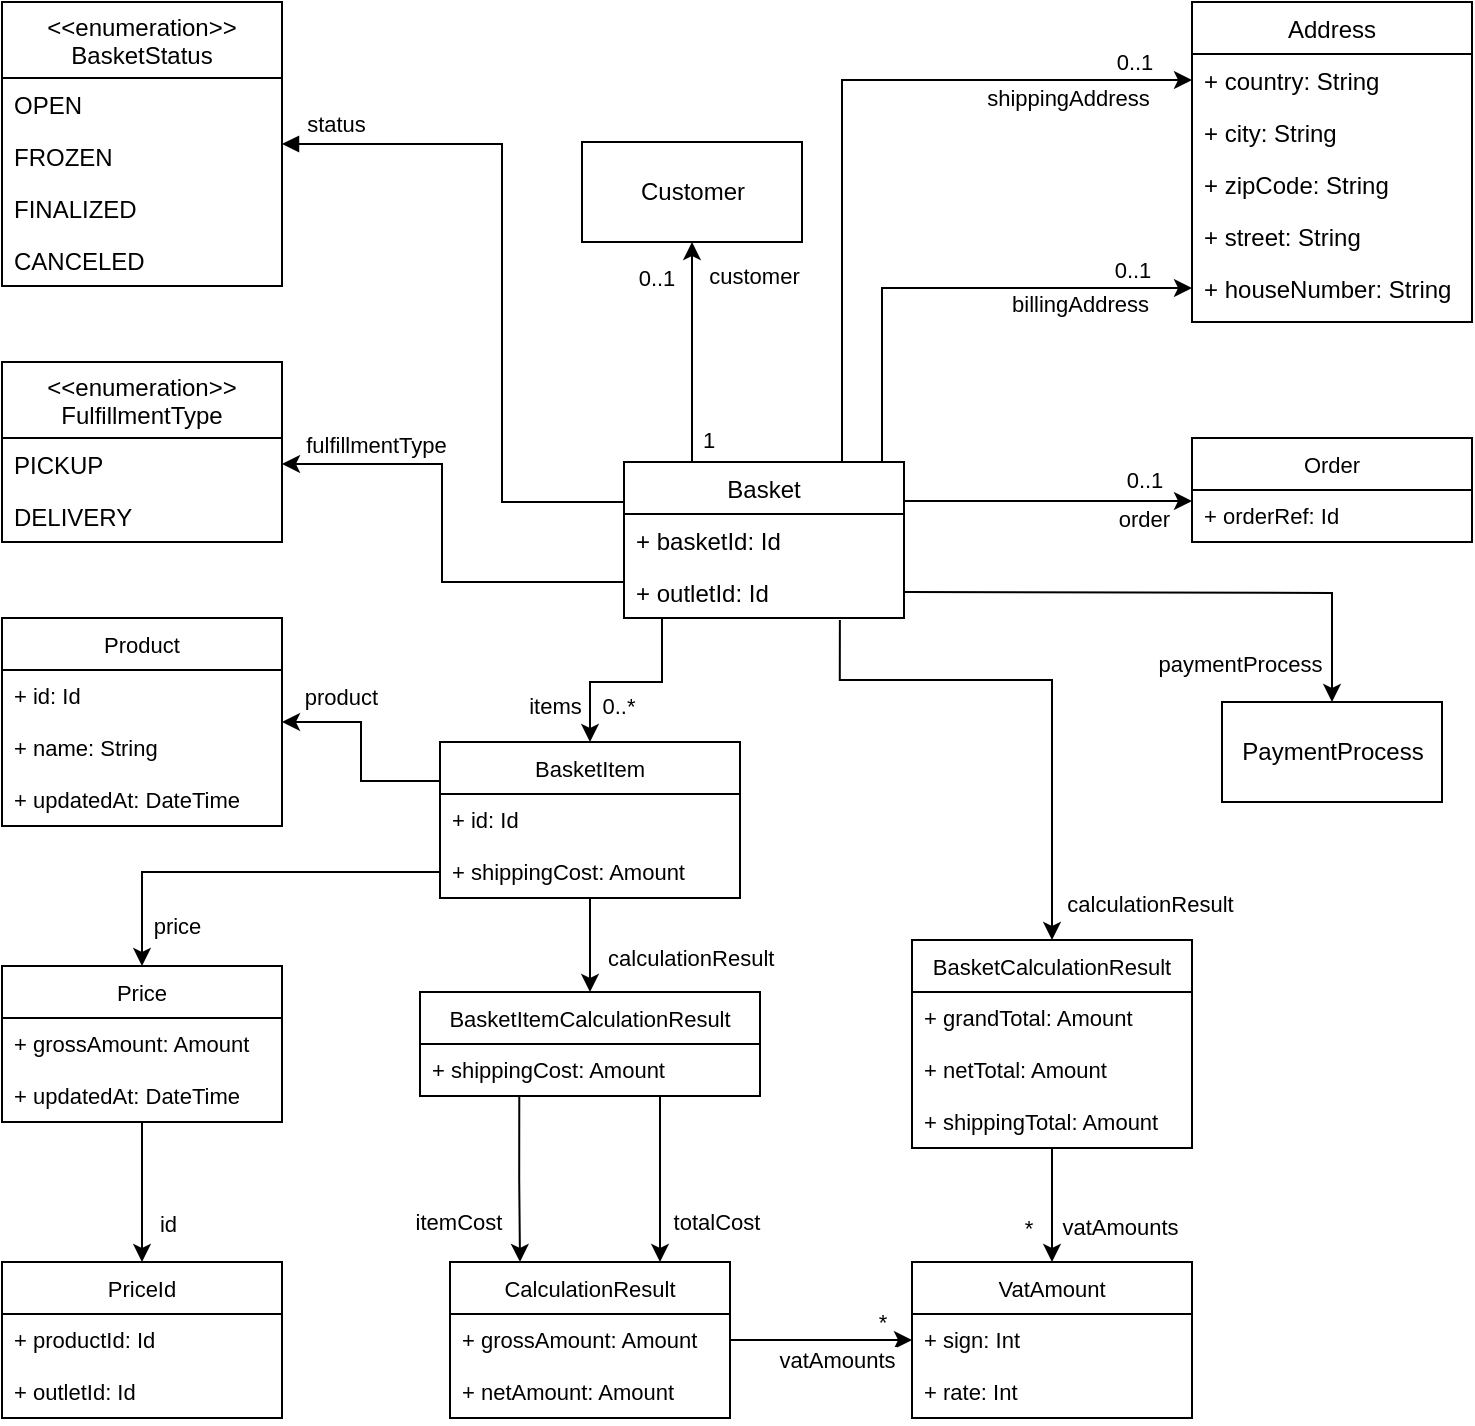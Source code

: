 <mxfile version="15.7.3" type="device"><diagram id="C5RBs43oDa-KdzZeNtuy" name="Page-1"><mxGraphModel dx="815" dy="1225" grid="1" gridSize="10" guides="1" tooltips="1" connect="1" arrows="1" fold="1" page="1" pageScale="1" pageWidth="827" pageHeight="1169" math="0" shadow="0"><root><mxCell id="WIyWlLk6GJQsqaUBKTNV-0"/><mxCell id="WIyWlLk6GJQsqaUBKTNV-1" parent="WIyWlLk6GJQsqaUBKTNV-0"/><mxCell id="97hVbSS2Y5TEMWvGc1XN-69" style="edgeStyle=orthogonalEdgeStyle;rounded=0;orthogonalLoop=1;jettySize=auto;html=1;exitX=1;exitY=0.5;exitDx=0;exitDy=0;fontColor=#000000;labelBackgroundColor=#FFFFFF;strokeColor=#000000;" parent="WIyWlLk6GJQsqaUBKTNV-1" target="97hVbSS2Y5TEMWvGc1XN-68" edge="1"><mxGeometry relative="1" as="geometry"><mxPoint x="1311" y="385" as="sourcePoint"/></mxGeometry></mxCell><mxCell id="97hVbSS2Y5TEMWvGc1XN-70" value="paymentProcess" style="edgeLabel;align=center;verticalAlign=middle;resizable=0;points=[];labelBackgroundColor=none;fontColor=#000000;" parent="97hVbSS2Y5TEMWvGc1XN-69" vertex="1" connectable="0"><mxGeometry x="0.073" y="-1" relative="1" as="geometry"><mxPoint x="24" y="34" as="offset"/></mxGeometry></mxCell><mxCell id="97hVbSS2Y5TEMWvGc1XN-110" style="edgeStyle=orthogonalEdgeStyle;rounded=0;orthogonalLoop=1;jettySize=auto;html=1;entryX=0.5;entryY=1;entryDx=0;entryDy=0;fontColor=#000000;labelBackgroundColor=#FFFFFF;strokeColor=#000000;" parent="WIyWlLk6GJQsqaUBKTNV-1" source="97hVbSS2Y5TEMWvGc1XN-0" target="97hVbSS2Y5TEMWvGc1XN-109" edge="1"><mxGeometry relative="1" as="geometry"><Array as="points"><mxPoint x="1205" y="280"/><mxPoint x="1205" y="280"/></Array></mxGeometry></mxCell><mxCell id="97hVbSS2Y5TEMWvGc1XN-111" value="customer" style="edgeLabel;align=center;verticalAlign=middle;resizable=0;points=[];labelBackgroundColor=#FFFFFF;fontColor=#000000;" parent="97hVbSS2Y5TEMWvGc1XN-110" vertex="1" connectable="0"><mxGeometry x="0.106" y="1" relative="1" as="geometry"><mxPoint x="32" y="-33" as="offset"/></mxGeometry></mxCell><mxCell id="97hVbSS2Y5TEMWvGc1XN-112" value="1" style="edgeLabel;html=1;align=center;verticalAlign=middle;resizable=0;points=[];fontColor=#000000;labelBackgroundColor=#FFFFFF;" parent="97hVbSS2Y5TEMWvGc1XN-110" vertex="1" connectable="0"><mxGeometry x="-0.817" y="-1" relative="1" as="geometry"><mxPoint x="7" y="-1" as="offset"/></mxGeometry></mxCell><mxCell id="97hVbSS2Y5TEMWvGc1XN-113" value="0..1" style="edgeLabel;html=1;align=center;verticalAlign=middle;resizable=0;points=[];fontColor=#000000;labelBackgroundColor=#FFFFFF;" parent="97hVbSS2Y5TEMWvGc1XN-110" vertex="1" connectable="0"><mxGeometry x="0.773" y="-1" relative="1" as="geometry"><mxPoint x="-19" y="5" as="offset"/></mxGeometry></mxCell><mxCell id="97hVbSS2Y5TEMWvGc1XN-0" value="Basket" style="swimlane;fontStyle=0;childLayout=stackLayout;horizontal=1;startSize=26;fillColor=none;horizontalStack=0;resizeParent=1;resizeParentMax=0;resizeLast=0;collapsible=1;marginBottom=0;labelBackgroundColor=#FFFFFF;fontColor=#000000;strokeColor=#000000;" parent="WIyWlLk6GJQsqaUBKTNV-1" vertex="1"><mxGeometry x="1171" y="320" width="140" height="78" as="geometry"/></mxCell><mxCell id="rPTZXbM5DxRs0tmNAhEj-0" value="+ basketId: Id" style="text;align=left;verticalAlign=top;spacingLeft=4;spacingRight=4;overflow=hidden;rotatable=0;points=[[0,0.5],[1,0.5]];portConstraint=eastwest;rounded=0;shadow=0;html=0;fontColor=#000000;labelBackgroundColor=#FFFFFF;" parent="97hVbSS2Y5TEMWvGc1XN-0" vertex="1"><mxGeometry y="26" width="140" height="26" as="geometry"/></mxCell><mxCell id="rPTZXbM5DxRs0tmNAhEj-1" value="+ outletId: Id" style="text;align=left;verticalAlign=top;spacingLeft=4;spacingRight=4;overflow=hidden;rotatable=0;points=[[0,0.5],[1,0.5]];portConstraint=eastwest;rounded=0;shadow=0;html=0;fontColor=#000000;labelBackgroundColor=#FFFFFF;" parent="97hVbSS2Y5TEMWvGc1XN-0" vertex="1"><mxGeometry y="52" width="140" height="26" as="geometry"/></mxCell><mxCell id="97hVbSS2Y5TEMWvGc1XN-3" style="edgeStyle=orthogonalEdgeStyle;rounded=0;orthogonalLoop=1;jettySize=auto;html=1;labelBackgroundColor=#FFFFFF;fontFamily=Helvetica;fontSize=11;fontColor=#000000;entryX=0.5;entryY=0;entryDx=0;entryDy=0;strokeColor=#000000;" parent="WIyWlLk6GJQsqaUBKTNV-1" source="97hVbSS2Y5TEMWvGc1XN-0" target="97hVbSS2Y5TEMWvGc1XN-23" edge="1"><mxGeometry relative="1" as="geometry"><mxPoint x="1056.0" y="538" as="sourcePoint"/><Array as="points"><mxPoint x="1190" y="430"/><mxPoint x="1154" y="430"/></Array></mxGeometry></mxCell><mxCell id="97hVbSS2Y5TEMWvGc1XN-4" value="items" style="edgeLabel;align=center;verticalAlign=middle;resizable=0;points=[];fontSize=11;fontFamily=Helvetica;fontColor=#000000;labelBackgroundColor=#FFFFFF;" parent="97hVbSS2Y5TEMWvGc1XN-3" vertex="1" connectable="0"><mxGeometry x="-0.156" y="1" relative="1" as="geometry"><mxPoint x="-44" y="10" as="offset"/></mxGeometry></mxCell><mxCell id="97hVbSS2Y5TEMWvGc1XN-5" value="0..*" style="edgeLabel;html=1;align=center;verticalAlign=middle;resizable=0;points=[];fontSize=11;fontFamily=Helvetica;fontColor=#000000;labelBackgroundColor=#FFFFFF;" parent="97hVbSS2Y5TEMWvGc1XN-3" vertex="1" connectable="0"><mxGeometry x="0.898" y="1" relative="1" as="geometry"><mxPoint x="13" y="-13" as="offset"/></mxGeometry></mxCell><mxCell id="97hVbSS2Y5TEMWvGc1XN-7" style="edgeStyle=orthogonalEdgeStyle;rounded=0;orthogonalLoop=1;jettySize=auto;html=1;labelBackgroundColor=#FFFFFF;fontFamily=Helvetica;fontSize=11;fontColor=#000000;exitX=0.771;exitY=1.038;exitDx=0;exitDy=0;exitPerimeter=0;strokeColor=#000000;entryX=0.5;entryY=0;entryDx=0;entryDy=0;" parent="WIyWlLk6GJQsqaUBKTNV-1" target="97hVbSS2Y5TEMWvGc1XN-56" edge="1"><mxGeometry relative="1" as="geometry"><mxPoint x="1278.94" y="398.988" as="sourcePoint"/><Array as="points"><mxPoint x="1279" y="429"/><mxPoint x="1385" y="429"/></Array></mxGeometry></mxCell><mxCell id="97hVbSS2Y5TEMWvGc1XN-8" value="calculationResult" style="edgeLabel;align=center;verticalAlign=middle;resizable=0;points=[];fontSize=11;fontFamily=Helvetica;fontColor=#000000;labelBackgroundColor=#FFFFFF;" parent="97hVbSS2Y5TEMWvGc1XN-7" vertex="1" connectable="0"><mxGeometry x="-0.041" relative="1" as="geometry"><mxPoint x="-172" y="138" as="offset"/></mxGeometry></mxCell><mxCell id="97hVbSS2Y5TEMWvGc1XN-11" style="edgeStyle=orthogonalEdgeStyle;rounded=0;orthogonalLoop=1;jettySize=auto;html=1;labelBackgroundColor=#FFFFFF;fontFamily=Helvetica;fontSize=11;fontColor=#000000;exitX=0;exitY=0.25;exitDx=0;exitDy=0;strokeColor=#000000;" parent="WIyWlLk6GJQsqaUBKTNV-1" source="97hVbSS2Y5TEMWvGc1XN-23" target="97hVbSS2Y5TEMWvGc1XN-26" edge="1"><mxGeometry relative="1" as="geometry"/></mxCell><mxCell id="97hVbSS2Y5TEMWvGc1XN-12" value="product" style="edgeLabel;align=center;verticalAlign=middle;resizable=0;points=[];fontSize=11;fontFamily=Helvetica;fontColor=#000000;labelBackgroundColor=#FFFFFF;" parent="97hVbSS2Y5TEMWvGc1XN-11" vertex="1" connectable="0"><mxGeometry x="0.082" relative="1" as="geometry"><mxPoint x="-10" y="-24" as="offset"/></mxGeometry></mxCell><mxCell id="97hVbSS2Y5TEMWvGc1XN-15" style="edgeStyle=orthogonalEdgeStyle;rounded=0;orthogonalLoop=1;jettySize=auto;html=1;labelBackgroundColor=#FFFFFF;fontFamily=Helvetica;fontSize=11;fontColor=#000000;exitX=0;exitY=0.5;exitDx=0;exitDy=0;strokeColor=#000000;" parent="WIyWlLk6GJQsqaUBKTNV-1" source="97hVbSS2Y5TEMWvGc1XN-25" target="97hVbSS2Y5TEMWvGc1XN-34" edge="1"><mxGeometry relative="1" as="geometry"/></mxCell><mxCell id="97hVbSS2Y5TEMWvGc1XN-17" value="price" style="edgeLabel;align=center;verticalAlign=middle;resizable=0;points=[];fontSize=11;fontFamily=Helvetica;fontColor=#000000;labelBackgroundColor=#FFFFFF;" parent="97hVbSS2Y5TEMWvGc1XN-15" vertex="1" connectable="0"><mxGeometry x="-0.036" relative="1" as="geometry"><mxPoint x="-37" y="26" as="offset"/></mxGeometry></mxCell><mxCell id="97hVbSS2Y5TEMWvGc1XN-19" style="edgeStyle=orthogonalEdgeStyle;rounded=0;orthogonalLoop=1;jettySize=auto;html=1;entryX=0.5;entryY=0;entryDx=0;entryDy=0;labelBackgroundColor=#FFFFFF;fontFamily=Helvetica;fontSize=11;fontColor=#000000;strokeColor=#000000;" parent="WIyWlLk6GJQsqaUBKTNV-1" source="97hVbSS2Y5TEMWvGc1XN-23" target="97hVbSS2Y5TEMWvGc1XN-44" edge="1"><mxGeometry relative="1" as="geometry"/></mxCell><mxCell id="97hVbSS2Y5TEMWvGc1XN-20" value="calculationResult" style="edgeLabel;align=center;verticalAlign=middle;resizable=0;points=[];fontSize=11;fontFamily=Helvetica;fontColor=#000000;labelBackgroundColor=#FFFFFF;" parent="97hVbSS2Y5TEMWvGc1XN-19" vertex="1" connectable="0"><mxGeometry x="0.073" y="2" relative="1" as="geometry"><mxPoint x="278" y="-23" as="offset"/></mxGeometry></mxCell><mxCell id="97hVbSS2Y5TEMWvGc1XN-23" value="BasketItem" style="swimlane;fontStyle=0;childLayout=stackLayout;horizontal=1;startSize=26;fillColor=none;horizontalStack=0;resizeParent=1;resizeParentMax=0;resizeLast=0;collapsible=1;marginBottom=0;labelBackgroundColor=#FFFFFF;fontFamily=Helvetica;fontSize=11;fontColor=#000000;strokeColor=#000000;" parent="WIyWlLk6GJQsqaUBKTNV-1" vertex="1"><mxGeometry x="1079" y="460" width="150" height="78" as="geometry"/></mxCell><mxCell id="97hVbSS2Y5TEMWvGc1XN-24" value="+ id: Id" style="text;strokeColor=none;fillColor=none;align=left;verticalAlign=top;spacingLeft=4;spacingRight=4;overflow=hidden;rotatable=0;points=[[0,0.5],[1,0.5]];portConstraint=eastwest;labelBackgroundColor=#FFFFFF;fontFamily=Helvetica;fontSize=11;fontColor=#000000;" parent="97hVbSS2Y5TEMWvGc1XN-23" vertex="1"><mxGeometry y="26" width="150" height="26" as="geometry"/></mxCell><mxCell id="97hVbSS2Y5TEMWvGc1XN-25" value="+ shippingCost: Amount" style="text;strokeColor=none;fillColor=none;align=left;verticalAlign=top;spacingLeft=4;spacingRight=4;overflow=hidden;rotatable=0;points=[[0,0.5],[1,0.5]];portConstraint=eastwest;labelBackgroundColor=#FFFFFF;fontFamily=Helvetica;fontSize=11;fontColor=#000000;" parent="97hVbSS2Y5TEMWvGc1XN-23" vertex="1"><mxGeometry y="52" width="150" height="26" as="geometry"/></mxCell><mxCell id="97hVbSS2Y5TEMWvGc1XN-26" value="Product" style="swimlane;fontStyle=0;childLayout=stackLayout;horizontal=1;startSize=26;fillColor=none;horizontalStack=0;resizeParent=1;resizeParentMax=0;resizeLast=0;collapsible=1;marginBottom=0;labelBackgroundColor=#FFFFFF;fontFamily=Helvetica;fontSize=11;fontColor=#000000;strokeColor=#000000;" parent="WIyWlLk6GJQsqaUBKTNV-1" vertex="1"><mxGeometry x="860" y="398" width="140" height="104" as="geometry"/></mxCell><mxCell id="97hVbSS2Y5TEMWvGc1XN-27" value="+ id: Id" style="text;strokeColor=none;fillColor=none;align=left;verticalAlign=top;spacingLeft=4;spacingRight=4;overflow=hidden;rotatable=0;points=[[0,0.5],[1,0.5]];portConstraint=eastwest;labelBackgroundColor=#FFFFFF;fontFamily=Helvetica;fontSize=11;fontColor=#000000;" parent="97hVbSS2Y5TEMWvGc1XN-26" vertex="1"><mxGeometry y="26" width="140" height="26" as="geometry"/></mxCell><mxCell id="97hVbSS2Y5TEMWvGc1XN-28" value="+ name: String" style="text;strokeColor=none;fillColor=none;align=left;verticalAlign=top;spacingLeft=4;spacingRight=4;overflow=hidden;rotatable=0;points=[[0,0.5],[1,0.5]];portConstraint=eastwest;labelBackgroundColor=#FFFFFF;fontFamily=Helvetica;fontSize=11;fontColor=#000000;" parent="97hVbSS2Y5TEMWvGc1XN-26" vertex="1"><mxGeometry y="52" width="140" height="26" as="geometry"/></mxCell><mxCell id="97hVbSS2Y5TEMWvGc1XN-29" value="+ updatedAt: DateTime" style="text;strokeColor=none;fillColor=none;align=left;verticalAlign=top;spacingLeft=4;spacingRight=4;overflow=hidden;rotatable=0;points=[[0,0.5],[1,0.5]];portConstraint=eastwest;labelBackgroundColor=#FFFFFF;fontFamily=Helvetica;fontSize=11;fontColor=#000000;" parent="97hVbSS2Y5TEMWvGc1XN-26" vertex="1"><mxGeometry y="78" width="140" height="26" as="geometry"/></mxCell><mxCell id="97hVbSS2Y5TEMWvGc1XN-30" style="edgeStyle=orthogonalEdgeStyle;rounded=0;orthogonalLoop=1;jettySize=auto;html=1;labelBackgroundColor=#FFFFFF;fontFamily=Helvetica;fontSize=11;fontColor=#000000;strokeColor=#000000;" parent="WIyWlLk6GJQsqaUBKTNV-1" source="97hVbSS2Y5TEMWvGc1XN-34" target="97hVbSS2Y5TEMWvGc1XN-37" edge="1"><mxGeometry relative="1" as="geometry"/></mxCell><mxCell id="97hVbSS2Y5TEMWvGc1XN-31" value="id" style="edgeLabel;align=center;verticalAlign=middle;resizable=0;points=[];fontSize=11;fontFamily=Helvetica;fontColor=#000000;labelBackgroundColor=#FFFFFF;" parent="97hVbSS2Y5TEMWvGc1XN-30" vertex="1" connectable="0"><mxGeometry x="0.12" y="-1" relative="1" as="geometry"><mxPoint x="14" y="11" as="offset"/></mxGeometry></mxCell><mxCell id="97hVbSS2Y5TEMWvGc1XN-34" value="Price" style="swimlane;fontStyle=0;childLayout=stackLayout;horizontal=1;startSize=26;fillColor=none;horizontalStack=0;resizeParent=1;resizeParentMax=0;resizeLast=0;collapsible=1;marginBottom=0;labelBackgroundColor=#FFFFFF;fontFamily=Helvetica;fontSize=11;fontColor=#000000;strokeColor=#000000;" parent="WIyWlLk6GJQsqaUBKTNV-1" vertex="1"><mxGeometry x="860" y="572" width="140" height="78" as="geometry"/></mxCell><mxCell id="97hVbSS2Y5TEMWvGc1XN-35" value="+ grossAmount: Amount" style="text;strokeColor=none;fillColor=none;align=left;verticalAlign=top;spacingLeft=4;spacingRight=4;overflow=hidden;rotatable=0;points=[[0,0.5],[1,0.5]];portConstraint=eastwest;labelBackgroundColor=#FFFFFF;fontFamily=Helvetica;fontSize=11;fontColor=#000000;" parent="97hVbSS2Y5TEMWvGc1XN-34" vertex="1"><mxGeometry y="26" width="140" height="26" as="geometry"/></mxCell><mxCell id="97hVbSS2Y5TEMWvGc1XN-36" value="+ updatedAt: DateTime" style="text;strokeColor=none;fillColor=none;align=left;verticalAlign=top;spacingLeft=4;spacingRight=4;overflow=hidden;rotatable=0;points=[[0,0.5],[1,0.5]];portConstraint=eastwest;labelBackgroundColor=#FFFFFF;fontFamily=Helvetica;fontSize=11;fontColor=#000000;" parent="97hVbSS2Y5TEMWvGc1XN-34" vertex="1"><mxGeometry y="52" width="140" height="26" as="geometry"/></mxCell><mxCell id="97hVbSS2Y5TEMWvGc1XN-37" value="PriceId" style="swimlane;fontStyle=0;childLayout=stackLayout;horizontal=1;startSize=26;fillColor=none;horizontalStack=0;resizeParent=1;resizeParentMax=0;resizeLast=0;collapsible=1;marginBottom=0;labelBackgroundColor=#FFFFFF;fontFamily=Helvetica;fontSize=11;fontColor=#000000;strokeColor=#000000;" parent="WIyWlLk6GJQsqaUBKTNV-1" vertex="1"><mxGeometry x="860" y="720" width="140" height="78" as="geometry"/></mxCell><mxCell id="97hVbSS2Y5TEMWvGc1XN-38" value="+ productId: Id" style="text;strokeColor=none;fillColor=none;align=left;verticalAlign=top;spacingLeft=4;spacingRight=4;overflow=hidden;rotatable=0;points=[[0,0.5],[1,0.5]];portConstraint=eastwest;labelBackgroundColor=#FFFFFF;fontFamily=Helvetica;fontSize=11;fontColor=#000000;" parent="97hVbSS2Y5TEMWvGc1XN-37" vertex="1"><mxGeometry y="26" width="140" height="26" as="geometry"/></mxCell><mxCell id="97hVbSS2Y5TEMWvGc1XN-39" value="+ outletId: Id" style="text;strokeColor=none;fillColor=none;align=left;verticalAlign=top;spacingLeft=4;spacingRight=4;overflow=hidden;rotatable=0;points=[[0,0.5],[1,0.5]];portConstraint=eastwest;labelBackgroundColor=#FFFFFF;fontFamily=Helvetica;fontSize=11;fontColor=#000000;" parent="97hVbSS2Y5TEMWvGc1XN-37" vertex="1"><mxGeometry y="52" width="140" height="26" as="geometry"/></mxCell><mxCell id="97hVbSS2Y5TEMWvGc1XN-116" style="edgeStyle=orthogonalEdgeStyle;rounded=0;orthogonalLoop=1;jettySize=auto;html=1;entryX=0.75;entryY=0;entryDx=0;entryDy=0;fontColor=#000000;labelBackgroundColor=#FFFFFF;strokeColor=#000000;" parent="WIyWlLk6GJQsqaUBKTNV-1" source="97hVbSS2Y5TEMWvGc1XN-44" target="97hVbSS2Y5TEMWvGc1XN-46" edge="1"><mxGeometry relative="1" as="geometry"><Array as="points"><mxPoint x="1189" y="650"/><mxPoint x="1189" y="650"/></Array></mxGeometry></mxCell><mxCell id="rPTZXbM5DxRs0tmNAhEj-2" value="totalCost" style="edgeLabel;html=1;align=center;verticalAlign=middle;resizable=0;points=[];fontColor=#000000;labelBackgroundColor=#FFFFFF;" parent="97hVbSS2Y5TEMWvGc1XN-116" vertex="1" connectable="0"><mxGeometry x="-0.347" y="1" relative="1" as="geometry"><mxPoint x="27" y="36" as="offset"/></mxGeometry></mxCell><mxCell id="97hVbSS2Y5TEMWvGc1XN-44" value="BasketItemCalculationResult" style="swimlane;fontStyle=0;childLayout=stackLayout;horizontal=1;startSize=26;fillColor=none;horizontalStack=0;resizeParent=1;resizeParentMax=0;resizeLast=0;collapsible=1;marginBottom=0;labelBackgroundColor=#FFFFFF;fontFamily=Helvetica;fontSize=11;fontColor=#000000;strokeColor=#000000;" parent="WIyWlLk6GJQsqaUBKTNV-1" vertex="1"><mxGeometry x="1069" y="585" width="170" height="52" as="geometry"><mxRectangle x="1230" y="460" width="170" height="26" as="alternateBounds"/></mxGeometry></mxCell><mxCell id="97hVbSS2Y5TEMWvGc1XN-45" value="+ shippingCost: Amount" style="text;strokeColor=none;fillColor=none;align=left;verticalAlign=top;spacingLeft=4;spacingRight=4;overflow=hidden;rotatable=0;points=[[0,0.5],[1,0.5]];portConstraint=eastwest;labelBackgroundColor=#FFFFFF;fontFamily=Helvetica;fontSize=11;fontColor=#000000;" parent="97hVbSS2Y5TEMWvGc1XN-44" vertex="1"><mxGeometry y="26" width="170" height="26" as="geometry"/></mxCell><mxCell id="97hVbSS2Y5TEMWvGc1XN-119" style="edgeStyle=orthogonalEdgeStyle;rounded=0;orthogonalLoop=1;jettySize=auto;html=1;entryX=0;entryY=0.5;entryDx=0;entryDy=0;fontColor=#000000;labelBackgroundColor=#FFFFFF;strokeColor=#000000;" parent="WIyWlLk6GJQsqaUBKTNV-1" source="97hVbSS2Y5TEMWvGc1XN-46" target="97hVbSS2Y5TEMWvGc1XN-49" edge="1"><mxGeometry relative="1" as="geometry"/></mxCell><mxCell id="97hVbSS2Y5TEMWvGc1XN-120" value="vatAmounts" style="edgeLabel;align=center;verticalAlign=middle;resizable=0;points=[];fontColor=#000000;labelBackgroundColor=#FFFFFF;" parent="97hVbSS2Y5TEMWvGc1XN-119" vertex="1" connectable="0"><mxGeometry x="-0.093" y="-1" relative="1" as="geometry"><mxPoint x="12" y="8" as="offset"/></mxGeometry></mxCell><mxCell id="97hVbSS2Y5TEMWvGc1XN-121" value="*" style="edgeLabel;html=1;align=center;verticalAlign=middle;resizable=0;points=[];labelBackgroundColor=#FFFFFF;fontColor=#000000;" parent="97hVbSS2Y5TEMWvGc1XN-119" vertex="1" connectable="0"><mxGeometry x="0.742" y="1" relative="1" as="geometry"><mxPoint x="-4" y="-8" as="offset"/></mxGeometry></mxCell><mxCell id="97hVbSS2Y5TEMWvGc1XN-46" value="CalculationResult" style="swimlane;fontStyle=0;childLayout=stackLayout;horizontal=1;startSize=26;fillColor=none;horizontalStack=0;resizeParent=1;resizeParentMax=0;resizeLast=0;collapsible=1;marginBottom=0;labelBackgroundColor=#FFFFFF;fontFamily=Helvetica;fontSize=11;fontColor=#000000;strokeColor=#000000;" parent="WIyWlLk6GJQsqaUBKTNV-1" vertex="1"><mxGeometry x="1084" y="720" width="140" height="78" as="geometry"><mxRectangle x="1060" y="670" width="120" height="26" as="alternateBounds"/></mxGeometry></mxCell><mxCell id="97hVbSS2Y5TEMWvGc1XN-47" value="+ grossAmount: Amount" style="text;strokeColor=none;fillColor=none;align=left;verticalAlign=top;spacingLeft=4;spacingRight=4;overflow=hidden;rotatable=0;points=[[0,0.5],[1,0.5]];portConstraint=eastwest;labelBackgroundColor=#FFFFFF;fontFamily=Helvetica;fontSize=11;fontColor=#000000;" parent="97hVbSS2Y5TEMWvGc1XN-46" vertex="1"><mxGeometry y="26" width="140" height="26" as="geometry"/></mxCell><mxCell id="97hVbSS2Y5TEMWvGc1XN-48" value="+ netAmount: Amount" style="text;strokeColor=none;fillColor=none;align=left;verticalAlign=top;spacingLeft=4;spacingRight=4;overflow=hidden;rotatable=0;points=[[0,0.5],[1,0.5]];portConstraint=eastwest;labelBackgroundColor=#FFFFFF;fontFamily=Helvetica;fontSize=11;fontColor=#000000;" parent="97hVbSS2Y5TEMWvGc1XN-46" vertex="1"><mxGeometry y="52" width="140" height="26" as="geometry"/></mxCell><mxCell id="97hVbSS2Y5TEMWvGc1XN-49" value="VatAmount" style="swimlane;fontStyle=0;childLayout=stackLayout;horizontal=1;startSize=26;fillColor=none;horizontalStack=0;resizeParent=1;resizeParentMax=0;resizeLast=0;collapsible=1;marginBottom=0;labelBackgroundColor=#FFFFFF;fontFamily=Helvetica;fontSize=11;fontColor=#000000;strokeColor=#000000;" parent="WIyWlLk6GJQsqaUBKTNV-1" vertex="1"><mxGeometry x="1315" y="720" width="140" height="78" as="geometry"><mxRectangle x="1290" y="670" width="90" height="26" as="alternateBounds"/></mxGeometry></mxCell><mxCell id="97hVbSS2Y5TEMWvGc1XN-50" value="+ sign: Int" style="text;strokeColor=none;fillColor=none;align=left;verticalAlign=top;spacingLeft=4;spacingRight=4;overflow=hidden;rotatable=0;points=[[0,0.5],[1,0.5]];portConstraint=eastwest;labelBackgroundColor=#FFFFFF;fontFamily=Helvetica;fontSize=11;fontColor=#000000;" parent="97hVbSS2Y5TEMWvGc1XN-49" vertex="1"><mxGeometry y="26" width="140" height="26" as="geometry"/></mxCell><mxCell id="97hVbSS2Y5TEMWvGc1XN-51" value="+ rate: Int" style="text;strokeColor=none;fillColor=none;align=left;verticalAlign=top;spacingLeft=4;spacingRight=4;overflow=hidden;rotatable=0;points=[[0,0.5],[1,0.5]];portConstraint=eastwest;labelBackgroundColor=#FFFFFF;fontFamily=Helvetica;fontSize=11;fontColor=#000000;" parent="97hVbSS2Y5TEMWvGc1XN-49" vertex="1"><mxGeometry y="52" width="140" height="26" as="geometry"/></mxCell><mxCell id="97hVbSS2Y5TEMWvGc1XN-52" style="edgeStyle=orthogonalEdgeStyle;rounded=0;orthogonalLoop=1;jettySize=auto;html=1;labelBackgroundColor=#FFFFFF;fontFamily=Helvetica;fontSize=11;fontColor=#000000;exitX=0.292;exitY=0.998;exitDx=0;exitDy=0;exitPerimeter=0;strokeColor=#000000;entryX=0.25;entryY=0;entryDx=0;entryDy=0;" parent="WIyWlLk6GJQsqaUBKTNV-1" source="97hVbSS2Y5TEMWvGc1XN-45" target="97hVbSS2Y5TEMWvGc1XN-46" edge="1"><mxGeometry relative="1" as="geometry"><mxPoint x="1095" y="636" as="sourcePoint"/><mxPoint x="1119" y="670" as="targetPoint"/></mxGeometry></mxCell><mxCell id="rPTZXbM5DxRs0tmNAhEj-3" value="itemCost" style="edgeLabel;html=1;align=center;verticalAlign=middle;resizable=0;points=[];fontColor=#000000;" parent="97hVbSS2Y5TEMWvGc1XN-52" vertex="1" connectable="0"><mxGeometry x="0.151" relative="1" as="geometry"><mxPoint x="-31" y="15" as="offset"/></mxGeometry></mxCell><mxCell id="97hVbSS2Y5TEMWvGc1XN-60" style="edgeStyle=orthogonalEdgeStyle;rounded=0;orthogonalLoop=1;jettySize=auto;html=1;fontColor=#000000;labelBackgroundColor=#FFFFFF;strokeColor=#000000;" parent="WIyWlLk6GJQsqaUBKTNV-1" source="97hVbSS2Y5TEMWvGc1XN-56" target="97hVbSS2Y5TEMWvGc1XN-49" edge="1"><mxGeometry relative="1" as="geometry"/></mxCell><mxCell id="97hVbSS2Y5TEMWvGc1XN-61" value="vatAmounts" style="edgeLabel;align=center;verticalAlign=middle;resizable=0;points=[];labelBackgroundColor=#FFFFFF;fontColor=#000000;" parent="97hVbSS2Y5TEMWvGc1XN-60" vertex="1" connectable="0"><mxGeometry x="-0.139" relative="1" as="geometry"><mxPoint x="34" y="14" as="offset"/></mxGeometry></mxCell><mxCell id="97hVbSS2Y5TEMWvGc1XN-62" value="*" style="edgeLabel;html=1;align=center;verticalAlign=middle;resizable=0;points=[];fontColor=#000000;labelBackgroundColor=#FFFFFF;" parent="97hVbSS2Y5TEMWvGc1XN-60" vertex="1" connectable="0"><mxGeometry x="0.679" relative="1" as="geometry"><mxPoint x="-12" y="-8" as="offset"/></mxGeometry></mxCell><mxCell id="97hVbSS2Y5TEMWvGc1XN-56" value="BasketCalculationResult" style="swimlane;fontStyle=0;childLayout=stackLayout;horizontal=1;startSize=26;fillColor=none;horizontalStack=0;resizeParent=1;resizeParentMax=0;resizeLast=0;collapsible=1;marginBottom=0;labelBackgroundColor=#FFFFFF;fontFamily=Helvetica;fontSize=11;fontColor=#000000;strokeColor=#000000;" parent="WIyWlLk6GJQsqaUBKTNV-1" vertex="1"><mxGeometry x="1315" y="559" width="140" height="104" as="geometry"/></mxCell><mxCell id="97hVbSS2Y5TEMWvGc1XN-57" value="+ grandTotal: Amount" style="text;strokeColor=none;fillColor=none;align=left;verticalAlign=top;spacingLeft=4;spacingRight=4;overflow=hidden;rotatable=0;points=[[0,0.5],[1,0.5]];portConstraint=eastwest;labelBackgroundColor=#FFFFFF;fontFamily=Helvetica;fontSize=11;fontColor=#000000;" parent="97hVbSS2Y5TEMWvGc1XN-56" vertex="1"><mxGeometry y="26" width="140" height="26" as="geometry"/></mxCell><mxCell id="97hVbSS2Y5TEMWvGc1XN-58" value="+ netTotal: Amount" style="text;strokeColor=none;fillColor=none;align=left;verticalAlign=top;spacingLeft=4;spacingRight=4;overflow=hidden;rotatable=0;points=[[0,0.5],[1,0.5]];portConstraint=eastwest;labelBackgroundColor=#FFFFFF;fontFamily=Helvetica;fontSize=11;fontColor=#000000;" parent="97hVbSS2Y5TEMWvGc1XN-56" vertex="1"><mxGeometry y="52" width="140" height="26" as="geometry"/></mxCell><mxCell id="97hVbSS2Y5TEMWvGc1XN-59" value="+ shippingTotal: Amount" style="text;strokeColor=none;fillColor=none;align=left;verticalAlign=top;spacingLeft=4;spacingRight=4;overflow=hidden;rotatable=0;points=[[0,0.5],[1,0.5]];portConstraint=eastwest;labelBackgroundColor=#FFFFFF;fontFamily=Helvetica;fontSize=11;fontColor=#000000;" parent="97hVbSS2Y5TEMWvGc1XN-56" vertex="1"><mxGeometry y="78" width="140" height="26" as="geometry"/></mxCell><mxCell id="97hVbSS2Y5TEMWvGc1XN-68" value="PaymentProcess" style="html=1;labelBackgroundColor=#FFFFFF;fontColor=#000000;fillColor=#FFFFFF;strokeColor=#000000;" parent="WIyWlLk6GJQsqaUBKTNV-1" vertex="1"><mxGeometry x="1470" y="440" width="110" height="50" as="geometry"/></mxCell><mxCell id="97hVbSS2Y5TEMWvGc1XN-73" value="Address" style="swimlane;fontStyle=0;align=center;verticalAlign=top;childLayout=stackLayout;horizontal=1;startSize=26;horizontalStack=0;resizeParent=1;resizeLast=0;collapsible=1;marginBottom=0;rounded=0;shadow=0;strokeWidth=1;strokeColor=#000000;fontColor=#000000;labelBackgroundColor=#FFFFFF;fillColor=#FFFFFF;" parent="WIyWlLk6GJQsqaUBKTNV-1" vertex="1"><mxGeometry x="1455" y="90" width="140" height="160" as="geometry"><mxRectangle x="550" y="140" width="160" height="26" as="alternateBounds"/></mxGeometry></mxCell><mxCell id="97hVbSS2Y5TEMWvGc1XN-74" value="+ country: String" style="text;align=left;verticalAlign=top;spacingLeft=4;spacingRight=4;overflow=hidden;rotatable=0;points=[[0,0.5],[1,0.5]];portConstraint=eastwest;fontColor=#000000;labelBackgroundColor=#FFFFFF;" parent="97hVbSS2Y5TEMWvGc1XN-73" vertex="1"><mxGeometry y="26" width="140" height="26" as="geometry"/></mxCell><mxCell id="97hVbSS2Y5TEMWvGc1XN-75" value="+ city: String" style="text;align=left;verticalAlign=top;spacingLeft=4;spacingRight=4;overflow=hidden;rotatable=0;points=[[0,0.5],[1,0.5]];portConstraint=eastwest;rounded=0;shadow=0;html=0;fontColor=#000000;labelBackgroundColor=#FFFFFF;" parent="97hVbSS2Y5TEMWvGc1XN-73" vertex="1"><mxGeometry y="52" width="140" height="26" as="geometry"/></mxCell><mxCell id="97hVbSS2Y5TEMWvGc1XN-76" value="+ zipCode: String" style="text;align=left;verticalAlign=top;spacingLeft=4;spacingRight=4;overflow=hidden;rotatable=0;points=[[0,0.5],[1,0.5]];portConstraint=eastwest;rounded=0;shadow=0;html=0;fontColor=#000000;labelBackgroundColor=#FFFFFF;" parent="97hVbSS2Y5TEMWvGc1XN-73" vertex="1"><mxGeometry y="78" width="140" height="26" as="geometry"/></mxCell><mxCell id="97hVbSS2Y5TEMWvGc1XN-77" value="+ street: String" style="text;align=left;verticalAlign=top;spacingLeft=4;spacingRight=4;overflow=hidden;rotatable=0;points=[[0,0.5],[1,0.5]];portConstraint=eastwest;rounded=0;shadow=0;html=0;fontColor=#000000;labelBackgroundColor=#FFFFFF;" parent="97hVbSS2Y5TEMWvGc1XN-73" vertex="1"><mxGeometry y="104" width="140" height="26" as="geometry"/></mxCell><mxCell id="97hVbSS2Y5TEMWvGc1XN-78" value="+ houseNumber: String" style="text;align=left;verticalAlign=top;spacingLeft=4;spacingRight=4;overflow=hidden;rotatable=0;points=[[0,0.5],[1,0.5]];portConstraint=eastwest;rounded=0;shadow=0;html=0;fontColor=#000000;labelBackgroundColor=#FFFFFF;" parent="97hVbSS2Y5TEMWvGc1XN-73" vertex="1"><mxGeometry y="130" width="140" height="26" as="geometry"/></mxCell><mxCell id="97hVbSS2Y5TEMWvGc1XN-79" style="edgeStyle=orthogonalEdgeStyle;rounded=0;orthogonalLoop=1;jettySize=auto;html=1;entryX=0;entryY=0.5;entryDx=0;entryDy=0;labelBackgroundColor=#FFFFFF;fontFamily=Helvetica;fontSize=11;fontColor=#000000;strokeColor=#000000;" parent="WIyWlLk6GJQsqaUBKTNV-1" source="97hVbSS2Y5TEMWvGc1XN-0" target="97hVbSS2Y5TEMWvGc1XN-74" edge="1"><mxGeometry relative="1" as="geometry"><mxPoint x="1061" y="-60" as="sourcePoint"/><Array as="points"><mxPoint x="1280" y="129"/></Array></mxGeometry></mxCell><mxCell id="97hVbSS2Y5TEMWvGc1XN-80" value="shippingAddress" style="edgeLabel;align=center;verticalAlign=middle;resizable=0;points=[];fontSize=11;fontFamily=Helvetica;fontColor=#000000;labelBackgroundColor=#FFFFFF;" parent="97hVbSS2Y5TEMWvGc1XN-79" vertex="1" connectable="0"><mxGeometry x="0.065" relative="1" as="geometry"><mxPoint x="109" y="8" as="offset"/></mxGeometry></mxCell><mxCell id="97hVbSS2Y5TEMWvGc1XN-82" value="0..1" style="edgeLabel;html=1;align=center;verticalAlign=middle;resizable=0;points=[];fontSize=11;fontFamily=Helvetica;fontColor=#000000;labelBackgroundColor=#FFFFFF;" parent="97hVbSS2Y5TEMWvGc1XN-79" vertex="1" connectable="0"><mxGeometry x="0.705" y="1" relative="1" as="geometry"><mxPoint x="25" y="-8" as="offset"/></mxGeometry></mxCell><mxCell id="97hVbSS2Y5TEMWvGc1XN-83" style="edgeStyle=orthogonalEdgeStyle;rounded=0;orthogonalLoop=1;jettySize=auto;html=1;entryX=0;entryY=0.5;entryDx=0;entryDy=0;labelBackgroundColor=#FFFFFF;fontFamily=Helvetica;fontSize=11;fontColor=#000000;strokeColor=#000000;" parent="WIyWlLk6GJQsqaUBKTNV-1" source="97hVbSS2Y5TEMWvGc1XN-0" target="97hVbSS2Y5TEMWvGc1XN-78" edge="1"><mxGeometry relative="1" as="geometry"><mxPoint x="1131" y="-60" as="sourcePoint"/><Array as="points"><mxPoint x="1300" y="233"/></Array></mxGeometry></mxCell><mxCell id="97hVbSS2Y5TEMWvGc1XN-84" value="billingAddress" style="edgeLabel;align=center;verticalAlign=middle;resizable=0;points=[];fontSize=11;fontFamily=Helvetica;fontColor=#000000;labelBackgroundColor=#FFFFFF;" parent="97hVbSS2Y5TEMWvGc1XN-83" vertex="1" connectable="0"><mxGeometry x="0.065" y="1" relative="1" as="geometry"><mxPoint x="57" y="8" as="offset"/></mxGeometry></mxCell><mxCell id="97hVbSS2Y5TEMWvGc1XN-86" value="0..1" style="edgeLabel;html=1;align=center;verticalAlign=middle;resizable=0;points=[];fontSize=11;fontFamily=Helvetica;fontColor=#000000;labelBackgroundColor=#FFFFFF;" parent="97hVbSS2Y5TEMWvGc1XN-83" vertex="1" connectable="0"><mxGeometry x="0.701" relative="1" as="geometry"><mxPoint x="6" y="-9" as="offset"/></mxGeometry></mxCell><mxCell id="97hVbSS2Y5TEMWvGc1XN-87" value="&lt;&lt;enumeration&gt;&gt;&#10;BasketStatus" style="swimlane;fontStyle=0;childLayout=stackLayout;horizontal=1;startSize=38;fillColor=none;horizontalStack=0;resizeParent=1;resizeParentMax=0;resizeLast=0;collapsible=1;marginBottom=0;labelBackgroundColor=#FFFFFF;fontColor=#000000;strokeColor=#000000;" parent="WIyWlLk6GJQsqaUBKTNV-1" vertex="1"><mxGeometry x="860" y="90" width="140" height="142" as="geometry"/></mxCell><mxCell id="97hVbSS2Y5TEMWvGc1XN-88" value="OPEN" style="text;strokeColor=none;fillColor=none;align=left;verticalAlign=top;spacingLeft=4;spacingRight=4;overflow=hidden;rotatable=0;points=[[0,0.5],[1,0.5]];portConstraint=eastwest;labelBackgroundColor=#FFFFFF;fontColor=#000000;" parent="97hVbSS2Y5TEMWvGc1XN-87" vertex="1"><mxGeometry y="38" width="140" height="26" as="geometry"/></mxCell><mxCell id="97hVbSS2Y5TEMWvGc1XN-89" value="FROZEN" style="text;strokeColor=none;fillColor=none;align=left;verticalAlign=top;spacingLeft=4;spacingRight=4;overflow=hidden;rotatable=0;points=[[0,0.5],[1,0.5]];portConstraint=eastwest;labelBackgroundColor=#FFFFFF;fontColor=#000000;" parent="97hVbSS2Y5TEMWvGc1XN-87" vertex="1"><mxGeometry y="64" width="140" height="26" as="geometry"/></mxCell><mxCell id="97hVbSS2Y5TEMWvGc1XN-90" value="FINALIZED" style="text;strokeColor=none;fillColor=none;align=left;verticalAlign=top;spacingLeft=4;spacingRight=4;overflow=hidden;rotatable=0;points=[[0,0.5],[1,0.5]];portConstraint=eastwest;labelBackgroundColor=#FFFFFF;fontColor=#000000;" parent="97hVbSS2Y5TEMWvGc1XN-87" vertex="1"><mxGeometry y="90" width="140" height="26" as="geometry"/></mxCell><mxCell id="97hVbSS2Y5TEMWvGc1XN-91" value="CANCELED" style="text;strokeColor=none;fillColor=none;align=left;verticalAlign=top;spacingLeft=4;spacingRight=4;overflow=hidden;rotatable=0;points=[[0,0.5],[1,0.5]];portConstraint=eastwest;labelBackgroundColor=#FFFFFF;fontColor=#000000;" parent="97hVbSS2Y5TEMWvGc1XN-87" vertex="1"><mxGeometry y="116" width="140" height="26" as="geometry"/></mxCell><mxCell id="97hVbSS2Y5TEMWvGc1XN-92" value="" style="endArrow=block;endFill=1;html=1;edgeStyle=orthogonalEdgeStyle;align=left;verticalAlign=top;rounded=0;labelBackgroundColor=#FFFFFF;fontColor=#000000;strokeColor=#000000;" parent="WIyWlLk6GJQsqaUBKTNV-1" source="97hVbSS2Y5TEMWvGc1XN-0" edge="1"><mxGeometry x="-0.94" y="-9" relative="1" as="geometry"><mxPoint x="1171" y="359" as="sourcePoint"/><mxPoint x="1000" y="161" as="targetPoint"/><mxPoint as="offset"/><Array as="points"><mxPoint x="1110" y="340"/><mxPoint x="1110" y="161"/></Array></mxGeometry></mxCell><mxCell id="97hVbSS2Y5TEMWvGc1XN-94" value="status" style="edgeLabel;align=center;verticalAlign=middle;resizable=0;points=[];fontColor=#000000;labelBackgroundColor=#FFFFFF;" parent="97hVbSS2Y5TEMWvGc1XN-92" vertex="1" connectable="0"><mxGeometry x="0.047" relative="1" as="geometry"><mxPoint x="-83" y="-68" as="offset"/></mxGeometry></mxCell><mxCell id="97hVbSS2Y5TEMWvGc1XN-95" value="&lt;&lt;enumeration&gt;&gt;&#10;FulfillmentType" style="swimlane;fontStyle=0;childLayout=stackLayout;horizontal=1;startSize=38;fillColor=none;horizontalStack=0;resizeParent=1;resizeParentMax=0;resizeLast=0;collapsible=1;marginBottom=0;labelBackgroundColor=#FFFFFF;fontColor=#000000;strokeColor=#000000;" parent="WIyWlLk6GJQsqaUBKTNV-1" vertex="1"><mxGeometry x="860" y="270" width="140" height="90" as="geometry"/></mxCell><mxCell id="97hVbSS2Y5TEMWvGc1XN-96" value="PICKUP" style="text;strokeColor=none;fillColor=none;align=left;verticalAlign=top;spacingLeft=4;spacingRight=4;overflow=hidden;rotatable=0;points=[[0,0.5],[1,0.5]];portConstraint=eastwest;labelBackgroundColor=#FFFFFF;fontColor=#000000;" parent="97hVbSS2Y5TEMWvGc1XN-95" vertex="1"><mxGeometry y="38" width="140" height="26" as="geometry"/></mxCell><mxCell id="97hVbSS2Y5TEMWvGc1XN-97" value="DELIVERY" style="text;strokeColor=none;fillColor=none;align=left;verticalAlign=top;spacingLeft=4;spacingRight=4;overflow=hidden;rotatable=0;points=[[0,0.5],[1,0.5]];portConstraint=eastwest;labelBackgroundColor=#FFFFFF;fontColor=#000000;" parent="97hVbSS2Y5TEMWvGc1XN-95" vertex="1"><mxGeometry y="64" width="140" height="26" as="geometry"/></mxCell><mxCell id="97hVbSS2Y5TEMWvGc1XN-98" style="edgeStyle=orthogonalEdgeStyle;rounded=0;orthogonalLoop=1;jettySize=auto;html=1;labelBackgroundColor=#FFFFFF;fontFamily=Helvetica;fontSize=11;fontColor=#000000;entryX=1;entryY=0.5;entryDx=0;entryDy=0;strokeColor=#000000;" parent="WIyWlLk6GJQsqaUBKTNV-1" source="97hVbSS2Y5TEMWvGc1XN-0" target="97hVbSS2Y5TEMWvGc1XN-96" edge="1"><mxGeometry relative="1" as="geometry"><mxPoint x="1171" y="385" as="sourcePoint"/><Array as="points"><mxPoint x="1080" y="380"/><mxPoint x="1080" y="321"/></Array></mxGeometry></mxCell><mxCell id="97hVbSS2Y5TEMWvGc1XN-99" value="fulfillmentType" style="edgeLabel;align=center;verticalAlign=middle;resizable=0;points=[];fontSize=11;fontFamily=Helvetica;fontColor=#000000;labelBackgroundColor=#FFFFFF;" parent="97hVbSS2Y5TEMWvGc1XN-98" vertex="1" connectable="0"><mxGeometry x="-0.04" relative="1" as="geometry"><mxPoint x="-33" y="-50" as="offset"/></mxGeometry></mxCell><mxCell id="97hVbSS2Y5TEMWvGc1XN-102" value="Order" style="swimlane;fontStyle=0;childLayout=stackLayout;horizontal=1;startSize=26;fillColor=none;horizontalStack=0;resizeParent=1;resizeParentMax=0;resizeLast=0;collapsible=1;marginBottom=0;labelBackgroundColor=#FFFFFF;fontFamily=Helvetica;fontSize=11;fontColor=#000000;strokeColor=#000000;" parent="WIyWlLk6GJQsqaUBKTNV-1" vertex="1"><mxGeometry x="1455" y="308" width="140" height="52" as="geometry"/></mxCell><mxCell id="97hVbSS2Y5TEMWvGc1XN-103" value="+ orderRef: Id" style="text;strokeColor=none;fillColor=none;align=left;verticalAlign=top;spacingLeft=4;spacingRight=4;overflow=hidden;rotatable=0;points=[[0,0.5],[1,0.5]];portConstraint=eastwest;labelBackgroundColor=#FFFFFF;fontFamily=Helvetica;fontSize=11;fontColor=#000000;" parent="97hVbSS2Y5TEMWvGc1XN-102" vertex="1"><mxGeometry y="26" width="140" height="26" as="geometry"/></mxCell><mxCell id="97hVbSS2Y5TEMWvGc1XN-104" style="edgeStyle=orthogonalEdgeStyle;rounded=0;orthogonalLoop=1;jettySize=auto;html=1;exitX=1;exitY=0.25;exitDx=0;exitDy=0;labelBackgroundColor=#FFFFFF;fontFamily=Helvetica;fontSize=11;fontColor=#000000;strokeColor=#000000;" parent="WIyWlLk6GJQsqaUBKTNV-1" source="97hVbSS2Y5TEMWvGc1XN-0" target="97hVbSS2Y5TEMWvGc1XN-102" edge="1"><mxGeometry relative="1" as="geometry"><mxPoint x="1166" y="-21.0" as="sourcePoint"/><Array as="points"><mxPoint x="1430" y="339"/><mxPoint x="1430" y="339"/></Array></mxGeometry></mxCell><mxCell id="97hVbSS2Y5TEMWvGc1XN-105" value="order" style="edgeLabel;align=center;verticalAlign=middle;resizable=0;points=[];fontSize=11;fontFamily=Helvetica;fontColor=#000000;labelBackgroundColor=#FFFFFF;" parent="97hVbSS2Y5TEMWvGc1XN-104" vertex="1" connectable="0"><mxGeometry x="-0.305" y="1" relative="1" as="geometry"><mxPoint x="70" y="9" as="offset"/></mxGeometry></mxCell><mxCell id="97hVbSS2Y5TEMWvGc1XN-106" value="0..1" style="edgeLabel;html=1;align=center;verticalAlign=middle;resizable=0;points=[];fontSize=11;fontFamily=Helvetica;fontColor=#000000;labelBackgroundColor=#FFFFFF;" parent="97hVbSS2Y5TEMWvGc1XN-104" vertex="1" connectable="0"><mxGeometry x="0.849" y="-2" relative="1" as="geometry"><mxPoint x="-13" y="-13" as="offset"/></mxGeometry></mxCell><mxCell id="97hVbSS2Y5TEMWvGc1XN-109" value="Customer" style="html=1;labelBackgroundColor=#FFFFFF;strokeColor=#000000;fontColor=#000000;fillColor=#FFFFFF;" parent="WIyWlLk6GJQsqaUBKTNV-1" vertex="1"><mxGeometry x="1150" y="160" width="110" height="50" as="geometry"/></mxCell></root></mxGraphModel></diagram></mxfile>